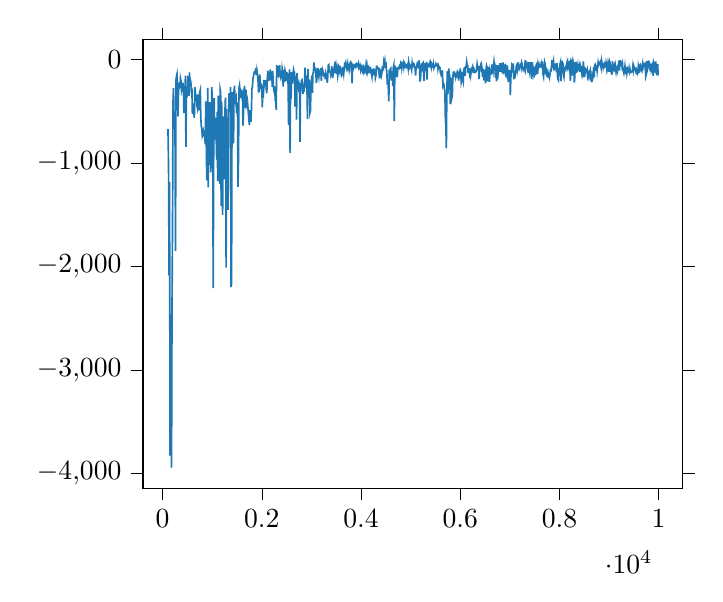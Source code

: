 % This file was created by tikzplotlib v0.9.1.
\begin{tikzpicture}

\definecolor{color0}{rgb}{0.122,0.467,0.706}

\begin{axis}[
tick align=outside,
tick pos=both,
x grid style={white!69.02!black},
xmin=-394.5, xmax=10484.5,
xtick style={color=black},
y grid style={white!69.02!black},
ymin=-4138.896, ymax=187.544,
ytick style={color=black}
]
\addplot [semithick, color0]
table {%
100 -737.392
110 -675.69
120 -1074.829
130 -2087.053
140 -1185.773
150 -3826.711
160 -2900.934
170 -2459.995
180 -3942.239
190 -2358.782
200 -1575.931
210 -407.724
220 -276.86
230 -565.964
240 -508.68
250 -689.116
260 -1848.739
270 -198.564
280 -163.715
290 -142.763
300 -246.948
310 -552.918
320 -309.064
330 -269.732
340 -224.307
350 -281.332
360 -184.063
370 -206.681
380 -293.449
390 -264.76
400 -283.846
410 -226.183
420 -290.239
430 -520.548
440 -322.848
450 -317.962
460 -159.84
470 -845.078
480 -295.772
490 -367.519
500 -301.352
510 -175.844
520 -181.176
530 -354.266
540 -127.322
550 -242.236
560 -202.983
570 -224.516
580 -328.983
590 -274.679
600 -527.882
610 -478.44
620 -463.107
630 -530.684
640 -565.705
650 -269.054
660 -319.727
670 -356.735
680 -371.838
690 -445.782
700 -468.431
710 -340.996
720 -435.162
730 -494.42
740 -366.23
750 -317.353
760 -298.055
770 -566.479
780 -646.673
790 -665.486
800 -742.162
810 -727.876
820 -700.644
830 -746.748
840 -688.607
850 -748.6
860 -820.028
870 -407.724
880 -798.587
890 -1169.571
900 -986.776
910 -276.533
920 -1237.096
930 -592.993
940 -930.221
950 -414.992
960 -861.912
970 -1092.557
980 -989.85
990 -269.325
1000 -363.806
1010 -707.694
1020 -2209.626
1030 -849.249
1040 -375.217
1050 -775.344
1060 -565.993
1070 -632.072
1080 -761.621
1090 -969.86
1100 -508.757
1110 -1175.521
1120 -351.893
1130 -529.989
1140 -850.311
1150 -1203.991
1160 -290.239
1170 -314.416
1180 -1414.41
1190 -410.331
1200 -1191.426
1210 -1502.296
1220 -553.089
1230 -656.346
1240 -613.77
1250 -1159.81
1260 -407.941
1270 -372.256
1280 -2010.959
1290 -479.684
1300 -1158.052
1310 -572.365
1320 -1453.597
1330 -542.152
1340 -328.996
1350 -361.635
1360 -495.517
1370 -270.012
1380 -2198.89
1390 -2164.869
1400 -319.337
1410 -357.951
1420 -772.586
1430 -810.999
1440 -306.523
1450 -255.341
1460 -434.613
1470 -384.175
1480 -367.288
1490 -520.856
1500 -416.853
1510 -457.923
1520 -1232.072
1530 -953.59
1540 -278.128
1550 -252.756
1560 -324.652
1570 -374.271
1580 -302.496
1590 -312.831
1600 -358.451
1610 -338.819
1620 -640.426
1630 -522.13
1640 -385.804
1650 -257.794
1660 -321.7
1670 -470.601
1680 -295.155
1690 -448.596
1700 -433.742
1710 -405.619
1720 -467.926
1730 -531.804
1740 -591.734
1750 -635.41
1760 -492.389
1770 -562.235
1780 -603.5
1790 -499.728
1800 -284.635
1810 -269.458
1820 -188.403
1830 -172.33
1840 -142.123
1850 -124.83
1860 -130.89
1870 -123.205
1880 -86.208
1890 -153.484
1900 -105.666
1910 -138.637
1920 -180.307
1930 -272.703
1940 -245.162
1950 -319.115
1960 -146.166
1970 -270.027
1980 -254.778
1990 -248.945
2000 -275.262
2010 -465.206
2020 -255.111
2030 -373.632
2040 -200.9
2050 -246.051
2060 -211.544
2070 -209.374
2080 -210.071
2090 -296.567
2100 -329.161
2110 -200.127
2120 -109.808
2130 -170.066
2140 -209.031
2150 -121.43
2160 -185.103
2170 -97.678
2180 -203.677
2190 -127.942
2200 -125.694
2210 -266.178
2220 -114.031
2230 -227.339
2240 -293.894
2250 -314.55
2260 -261.939
2270 -395.195
2280 -412.296
2290 -488.438
2300 -58.083
2310 -160.214
2320 -148.632
2330 -157.637
2340 -67.822
2350 -101.856
2360 -56.973
2370 -165.915
2380 -181.421
2390 -129.803
2400 -183.66
2410 -92.895
2420 -122.005
2430 -265.559
2440 -116.204
2450 -110.075
2460 -220.859
2470 -112.843
2480 -135.273
2490 -209.439
2500 -147.934
2510 -135.642
2520 -141.932
2530 -244.23
2540 -635.942
2550 -204.502
2560 -98.895
2570 -907.359
2580 -173.113
2590 -381.617
2600 -124.089
2610 -229.486
2620 -227.641
2630 -128.798
2640 -101.944
2650 -132.966
2660 -130.829
2670 -456.996
2680 -196.421
2690 -219.713
2700 -583.089
2710 -134.894
2720 -291.648
2730 -216.008
2740 -261.78
2750 -232.92
2760 -256.603
2770 -797.457
2780 -231.717
2790 -286.3
2800 -205.554
2810 -199.965
2820 -271.038
2830 -337.271
2840 -243.158
2850 -315.275
2860 -244.453
2870 -81.598
2880 -200.012
2890 -273.43
2900 -156.088
2910 -265.076
2920 -574.718
2930 -94.395
2940 -262.576
2950 -268.292
2960 -197.39
2970 -517.901
2980 -499.819
2990 -304.121
3000 -252.608
3010 -156.005
3020 -325.215
3030 -136.04
3040 -130.16
3050 -30.701
3060 -89.469
3070 -86.454
3080 -87.271
3090 -147.607
3100 -230.417
3110 -93.122
3120 -132.323
3130 -84.055
3140 -132.785
3150 -169.236
3160 -122.886
3170 -112.648
3180 -157.319
3190 -87.114
3200 -207.921
3210 -82.471
3220 -158.714
3230 -111.562
3240 -132.62
3250 -151.977
3260 -139.616
3270 -138.942
3280 -193.23
3290 -136.947
3300 -157.811
3310 -178.978
3320 -228.024
3330 -159.894
3340 -59.267
3350 -53.794
3360 -118.753
3370 -121.059
3380 -126.466
3390 -152.028
3400 -124.295
3410 -67.73
3420 -122.292
3430 -181.893
3440 -119.576
3450 -107.086
3460 -78.743
3470 -135.991
3480 -49.578
3490 -36.469
3500 -73.275
3510 -143.079
3520 -105.76
3530 -160.303
3540 -125.988
3550 -79.267
3560 -98.905
3570 -119.799
3580 -63.878
3590 -136.15
3600 -88.404
3610 -154.186
3620 -145.125
3630 -75.423
3640 -112.053
3650 -144.819
3660 -95.846
3670 -47.324
3680 -52.813
3690 -34.588
3700 -77.24
3710 -93.044
3720 -71.873
3730 -44.481
3740 -88.522
3750 -58.022
3760 -52.232
3770 -88.225
3780 -38.561
3790 -28.745
3800 -43.269
3810 -45.127
3820 -233.284
3830 -60.142
3840 -70.283
3850 -82.377
3860 -61.138
3870 -68.493
3880 -53.224
3890 -49.209
3900 -73.323
3910 -63.779
3920 -43.545
3930 -47.359
3940 -65.676
3950 -43.718
3960 -81.399
3970 -68.268
3980 -57.985
3990 -95.194
4000 -62.121
4010 -61.218
4020 -97.889
4030 -126.021
4040 -133.644
4050 -77.598
4060 -92.064
4070 -111.678
4080 -87.084
4090 -104.019
4100 -59.465
4110 -100.924
4120 -64.598
4130 -114.252
4140 -88.653
4150 -78.515
4160 -135.884
4170 -83.948
4180 -89.349
4190 -84.642
4200 -127.993
4210 -143.879
4220 -169.127
4230 -95.584
4240 -154.438
4250 -96.59
4260 -97.141
4270 -152.877
4280 -102.758
4290 -180.282
4300 -160.276
4310 -72.773
4320 -68.759
4330 -81.243
4340 -83.647
4350 -86.238
4360 -127.352
4370 -85.302
4380 -182.297
4390 -98.499
4400 -134.695
4410 -158.69
4420 -133.189
4430 -76.755
4440 -79.278
4450 -89.268
4460 -24.724
4470 -45.831
4480 -16.398
4490 -80.329
4500 -25.074
4510 -91.639
4520 -120.958
4530 -245.742
4540 -195.565
4550 -277.961
4560 -405.833
4570 -104.04
4580 -169.332
4590 -94.133
4600 -88.486
4610 -205.762
4620 -175.478
4630 -115.174
4640 -260.652
4650 -84.328
4660 -61.721
4670 -598.133
4680 -162.717
4690 -63.554
4700 -171.025
4710 -87.75
4720 -89.518
4730 -174.417
4740 -101.348
4750 -83.96
4760 -85.062
4770 -71.708
4780 -86.638
4790 -81.593
4800 -39.35
4810 -51.214
4820 -86.578
4830 -48.528
4840 -58.656
4850 -37.305
4860 -71.239
4870 -18.619
4880 -88.113
4890 -45.559
4900 -50.599
4910 -60.466
4920 -75.461
4930 -66.981
4940 -52.823
4950 -88.656
4960 -25.051
4970 -52.573
4980 -76.551
4990 -60.066
5000 -71.551
5010 -78.879
5020 -102.015
5030 -38.656
5040 -69.914
5050 -62.702
5060 -42.07
5070 -46.712
5080 -81.226
5090 -89.908
5100 -157.418
5110 -77.96
5120 -74.327
5130 -49.484
5140 -64.426
5150 -46.27
5160 -87.411
5170 -10.854
5180 -96.109
5190 -215.326
5200 -184.171
5210 -83.238
5220 -41.746
5230 -117.055
5240 -45.061
5250 -37.046
5260 -124.755
5270 -210.051
5280 -37.76
5290 -107.1
5300 -101.98
5310 -57.271
5320 -29.257
5330 -197.495
5340 -58.078
5350 -70.966
5360 -60.125
5370 -48.779
5380 -69.519
5390 -72.299
5400 -21.617
5410 -31.357
5420 -78.42
5430 -55.484
5440 -71.056
5450 -74.931
5460 -45.865
5470 -83.896
5480 -68.776
5490 -65.22
5500 -66.081
5510 -45.819
5520 -58.129
5530 -57.281
5540 -51.29
5550 -93.048
5560 -59.468
5570 -71.532
5580 -75.909
5590 -79.882
5600 -129.728
5610 -144.175
5620 -160.164
5630 -153.026
5640 -107.293
5650 -247.97
5660 -231.991
5670 -242.642
5680 -286.321
5690 -301.112
5700 -574.931
5710 -642.703
5720 -860.134
5730 -307.008
5740 -115.76
5750 -339.83
5760 -242.854
5770 -89.206
5780 -221.238
5790 -147.816
5800 -434.228
5810 -226.21
5820 -179.467
5830 -373.919
5840 -351.255
5850 -184.787
5860 -125.355
5870 -123.251
5880 -148.54
5890 -136.759
5900 -137.926
5910 -173.041
5920 -146.606
5930 -170.518
5940 -169.426
5950 -137.853
5960 -160.61
5970 -205.75
5980 -139.504
5990 -148.133
6000 -89.533
6010 -132.798
6020 -220.354
6030 -195.92
6040 -123.917
6050 -193.609
6060 -215.581
6070 -102.008
6080 -88.043
6090 -83.65
6100 -161.009
6110 -85.544
6120 -66.454
6130 -24.6
6140 -61.217
6150 -62.29
6160 -136.017
6170 -96.579
6180 -95.623
6190 -141.943
6200 -119.736
6210 -155.522
6220 -117.061
6230 -106.934
6240 -81.441
6250 -69.235
6260 -132.808
6270 -75.969
6280 -116.965
6290 -124.611
6300 -117.85
6310 -124.154
6320 -121.316
6330 -91.6
6340 -48.535
6350 -83.285
6360 -96.783
6370 -64.307
6380 -191.153
6390 -87.734
6400 -87.107
6410 -64.003
6420 -85.689
6430 -59.653
6440 -96.19
6450 -171.495
6460 -100.093
6470 -101.486
6480 -203.102
6490 -105.704
6500 -182.597
6510 -231.791
6520 -96.88
6530 -61.122
6540 -75.307
6550 -213.324
6560 -139.182
6570 -155.941
6580 -75.165
6590 -219.738
6600 -112.573
6610 -135.168
6620 -139.347
6630 -120.868
6640 -50.432
6650 -114.654
6660 -130.409
6670 -63.381
6680 -25.293
6690 -79.283
6700 -68.305
6710 -179.676
6720 -54.023
6730 -213.397
6740 -57.86
6750 -196.805
6760 -153.189
6770 -57.125
6780 -113.943
6790 -111.625
6800 -38.771
6810 -122.402
6820 -55.932
6830 -48.532
6840 -56.066
6850 -138.983
6860 -30.736
6870 -73.712
6880 -107.905
6890 -86.688
6900 -111.87
6910 -42.348
6920 -110.411
6930 -148.986
6940 -129.977
6950 -59.708
6960 -175.419
6970 -221.123
6980 -103.829
6990 -183.442
7000 -106.522
7010 -347.15
7020 -177.026
7030 -115.816
7040 -54.549
7050 -63.559
7060 -93.492
7070 -41.799
7080 -182.505
7090 -179.443
7100 -112.973
7110 -154.517
7120 -133.771
7130 -67.396
7140 -55.917
7150 -89.839
7160 -31.002
7170 -77.533
7180 -59.392
7190 -84.431
7200 -64.149
7210 -66.005
7220 -53.137
7230 -80.111
7240 -35.557
7250 -53.503
7260 -75.344
7270 -100.836
7280 -88.336
7290 -82.592
7300 -100.204
7310 -9.83
7320 -81.112
7330 -48.625
7340 -39.306
7350 -65.179
7360 -90.793
7370 -132.983
7380 -28.466
7390 -67.085
7400 -112.388
7410 -66.039
7420 -29.831
7430 -115.959
7440 -190.049
7450 -27.814
7460 -122.805
7470 -93.316
7480 -128.775
7490 -72.054
7500 -116.339
7510 -79.812
7520 -154.877
7530 -50.663
7540 -111.495
7550 -30.954
7560 -141.788
7570 -49.86
7580 -74.205
7590 -53.49
7600 -73.68
7610 -71.763
7620 -69.794
7630 -44.673
7640 -85.285
7650 -20.8
7660 -63.038
7670 -146.81
7680 -169.421
7690 -80.982
7700 -24.773
7710 -42.734
7720 -127.66
7730 -141.131
7740 -119.829
7750 -159.421
7760 -165.644
7770 -132.83
7780 -158.767
7790 -151.608
7800 -174.153
7810 -139.495
7820 -106.731
7830 -110.088
7840 -71.161
7850 -13.736
7860 -13.812
7870 -48.469
7880 -21.983
7890 -110.778
7900 -57.061
7910 -66.834
7920 -57.569
7930 -87.449
7940 -66.998
7950 -37.205
7960 -167.382
7970 -192.779
7980 -202.917
7990 -89.51
8000 -82.088
8010 -47.729
8020 -28.675
8030 -212.141
8040 -71.896
8050 -13.358
8060 -90.981
8070 -34.72
8080 -156.511
8090 -173.956
8100 -86.477
8110 -88.372
8120 -78.45
8130 -93.982
8140 -64.831
8150 -38.884
8160 -68.629
8170 -33.712
8180 -68.224
8190 -87.671
8200 -33.54
8210 -24.865
8220 -208.5
8230 -37.131
8240 -54.757
8250 -29.846
8260 -157.782
8270 -91.802
8280 -45.413
8290 -78.172
8300 -225.677
8310 -168.374
8320 -25.394
8330 -123.984
8340 -123.571
8350 -68.066
8360 -88.163
8370 -58.366
8380 -99.505
8390 -93.496
8400 -70.471
8410 -124.211
8420 -57.184
8430 -75.542
8440 -104.632
8450 -135.667
8460 -64.845
8470 -174.69
8480 -22.433
8490 -72.87
8500 -80.045
8510 -173.157
8520 -90.455
8530 -95.867
8540 -107.946
8550 -121.615
8560 -104.182
8570 -173.389
8580 -158.774
8590 -173.696
8600 -126.386
8610 -133.169
8620 -112.183
8630 -179.111
8640 -168.345
8650 -224.189
8660 -163.292
8670 -185.874
8680 -168.547
8690 -74.595
8700 -174.193
8710 -58.381
8720 -49.669
8730 -64.481
8740 -112.648
8750 -62.916
8760 -114.17
8770 -71.273
8780 -31.788
8790 -57.441
8800 -45.459
8810 -35.47
8820 -26.695
8830 -54.026
8840 -81.621
8850 -14.497
8860 -40.346
8870 -51.393
8880 -81.943
8890 -54.599
8900 -44.507
8910 -77.898
8920 -74.321
8930 -56.806
8940 -27.908
8950 -49.272
8960 -113.369
8970 -98.227
8980 -44.442
8990 -71.965
9000 -122.768
9010 -19.094
9020 -33.288
9030 -64.241
9040 -120.689
9050 -134.175
9060 -124.128
9070 -19.36
9080 -101.733
9090 -82.774
9100 -94.974
9110 -50.706
9120 -39.402
9130 -94.575
9140 -124.376
9150 -88.086
9160 -78.231
9170 -111.564
9180 -86.316
9190 -67.026
9200 -12.148
9210 -110.921
9220 -9.112
9230 -65.439
9240 -23.84
9250 -23.922
9260 -63.692
9270 -42.822
9280 -106.131
9290 -116.979
9300 -137.283
9310 -112.849
9320 -71.471
9330 -125.756
9340 -134.074
9350 -75.874
9360 -133.965
9370 -104.932
9380 -88.019
9390 -120.03
9400 -120.902
9410 -131.38
9420 -92.644
9430 -124.705
9440 -119.083
9450 -124.75
9460 -121.234
9470 -113.477
9480 -68.862
9490 -107.081
9500 -69.605
9510 -86.669
9520 -99.782
9530 -94.075
9540 -117.605
9550 -104.421
9560 -133.856
9570 -144.587
9580 -135.88
9590 -67.107
9600 -92.614
9610 -132.086
9620 -60.725
9630 -50.966
9640 -62.521
9650 -107.749
9660 -116.656
9670 -79.499
9680 -40.558
9690 -68.241
9700 -43.353
9710 -46.801
9720 -43.266
9730 -91.562
9740 -164.515
9750 -144.183
9760 -15.773
9770 -107.532
9780 -88.065
9790 -71.926
9800 -23.107
9810 -26.703
9820 -64.593
9830 -116.91
9840 -40.191
9850 -107.415
9860 -90.178
9870 -70.209
9880 -115.073
9890 -160.545
9900 -31.514
9910 -47.711
9920 -129.956
9930 -33.322
9940 -30.31
9950 -131.437
9960 -140.31
9970 -108.372
9980 -45.587
9990 -156.88
};
\end{axis}

\end{tikzpicture}
